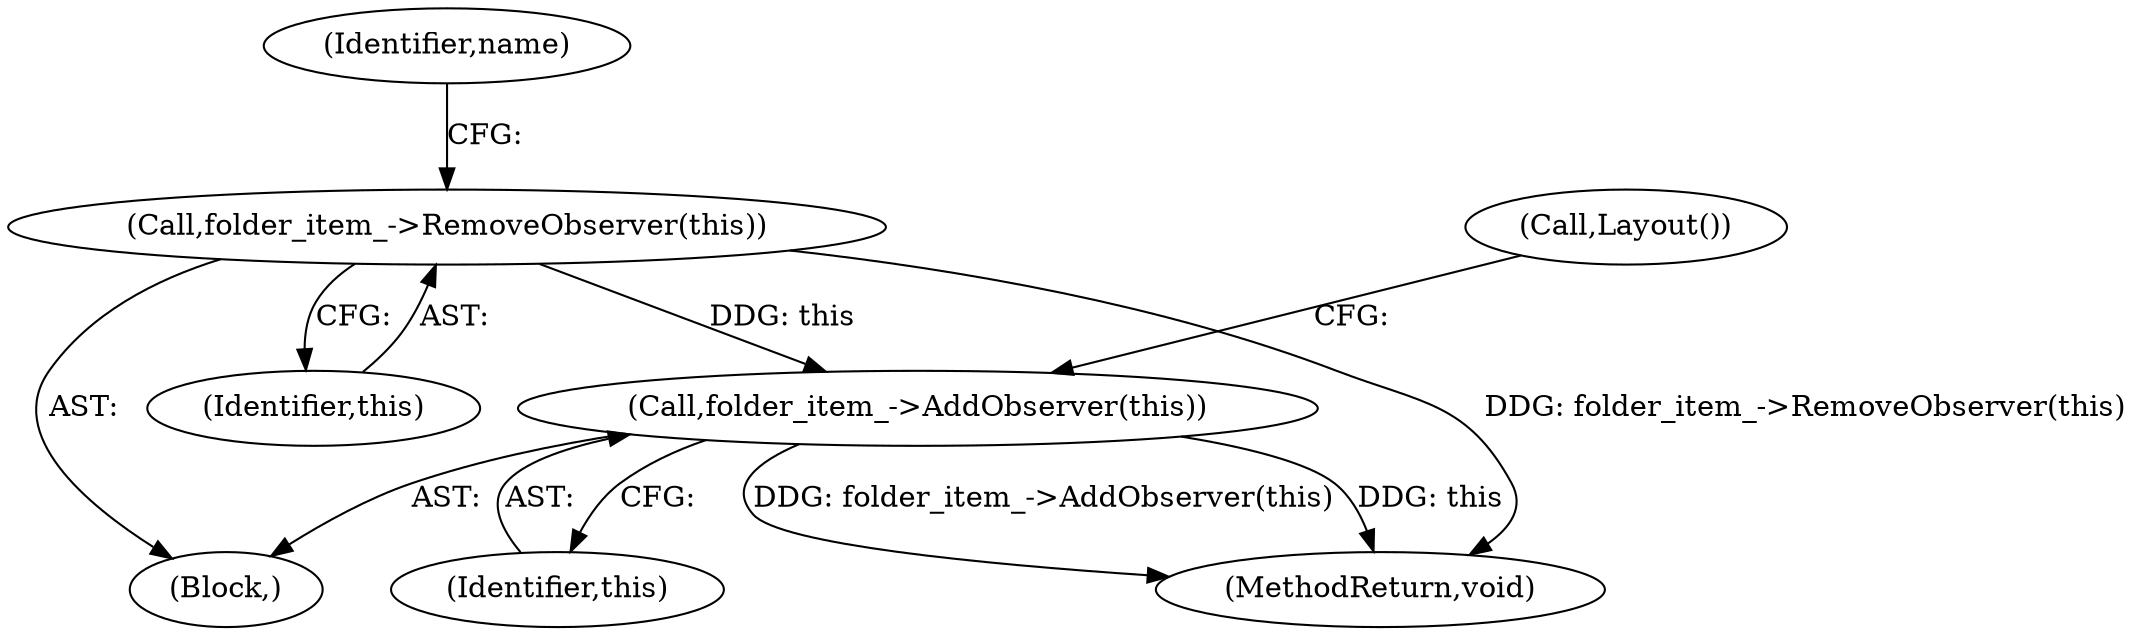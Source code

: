 digraph "0_Chrome_92029a982fac85a4ebb614a825012a2e9ee84ef3@API" {
"1000110" [label="(Call,folder_item_->RemoveObserver(this))"];
"1000126" [label="(Call,folder_item_->AddObserver(this))"];
"1000126" [label="(Call,folder_item_->AddObserver(this))"];
"1000104" [label="(Block,)"];
"1000129" [label="(MethodReturn,void)"];
"1000110" [label="(Call,folder_item_->RemoveObserver(this))"];
"1000128" [label="(Call,Layout())"];
"1000111" [label="(Identifier,this)"];
"1000127" [label="(Identifier,this)"];
"1000114" [label="(Identifier,name)"];
"1000110" -> "1000104"  [label="AST: "];
"1000110" -> "1000111"  [label="CFG: "];
"1000111" -> "1000110"  [label="AST: "];
"1000114" -> "1000110"  [label="CFG: "];
"1000110" -> "1000129"  [label="DDG: folder_item_->RemoveObserver(this)"];
"1000110" -> "1000126"  [label="DDG: this"];
"1000126" -> "1000104"  [label="AST: "];
"1000126" -> "1000127"  [label="CFG: "];
"1000127" -> "1000126"  [label="AST: "];
"1000128" -> "1000126"  [label="CFG: "];
"1000126" -> "1000129"  [label="DDG: folder_item_->AddObserver(this)"];
"1000126" -> "1000129"  [label="DDG: this"];
}
